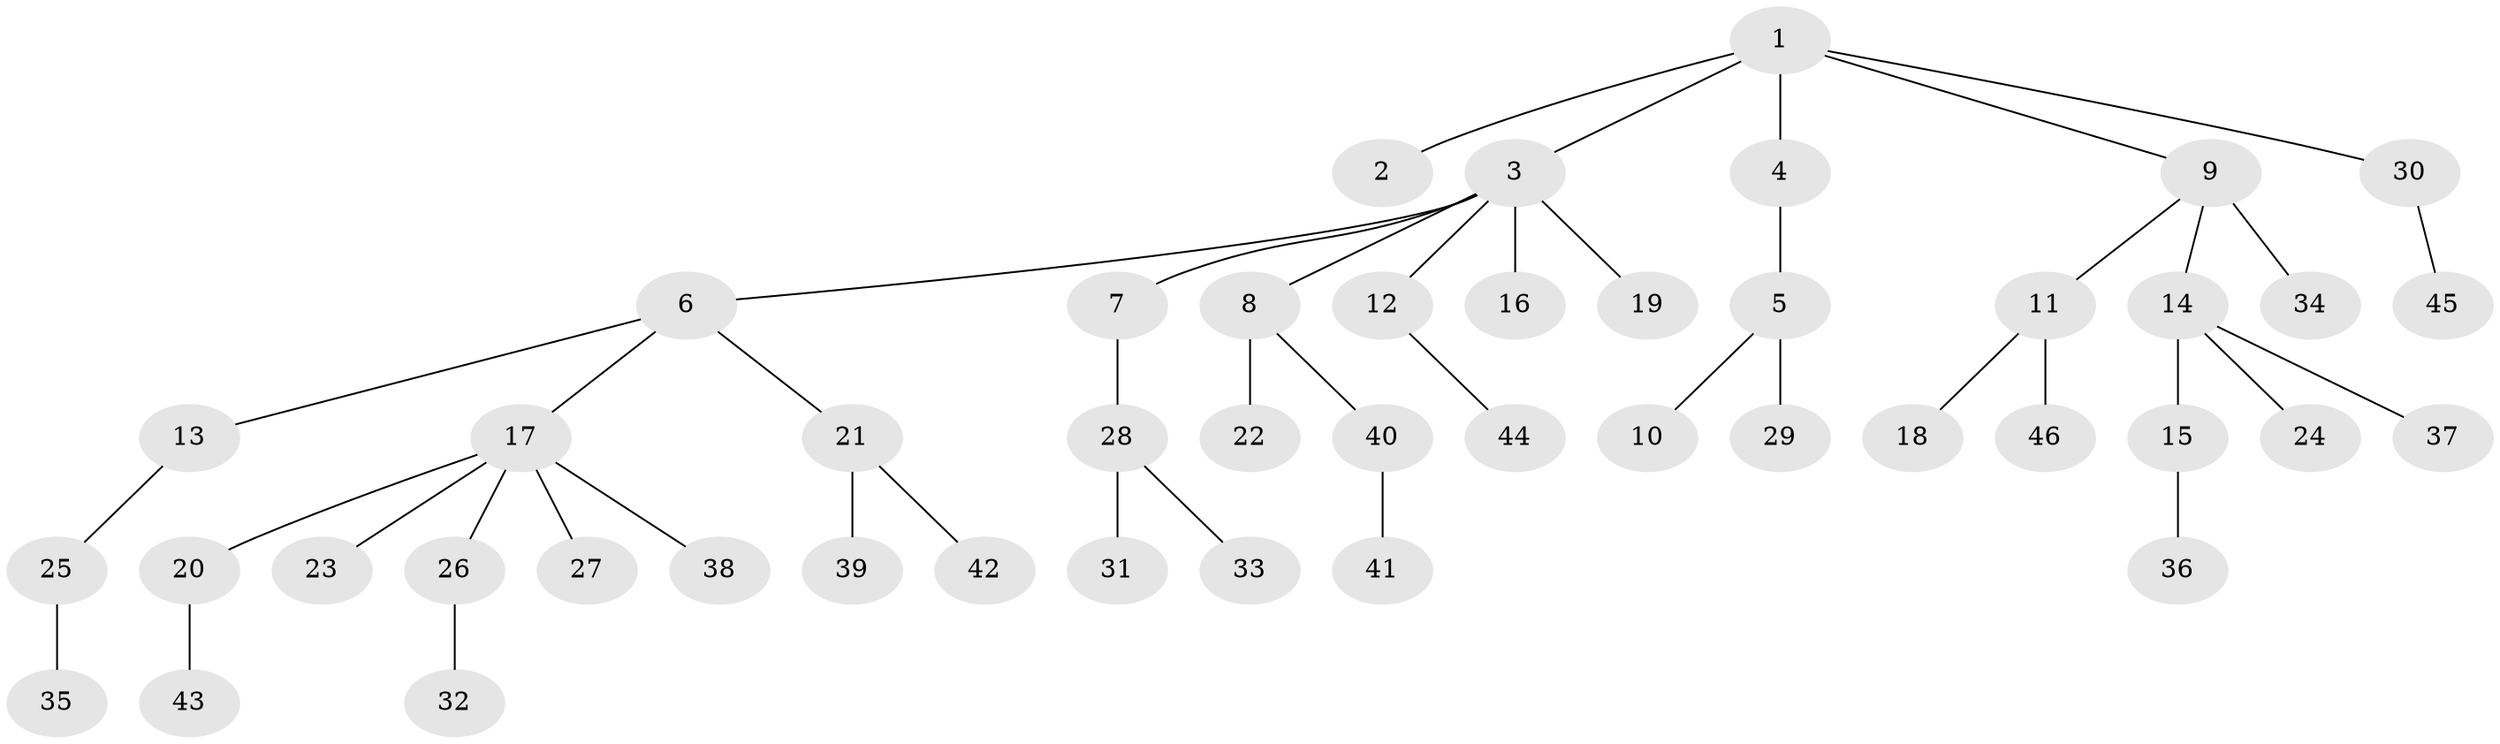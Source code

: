 // original degree distribution, {6: 0.034482758620689655, 2: 0.28735632183908044, 7: 0.011494252873563218, 3: 0.08045977011494253, 1: 0.4942528735632184, 4: 0.08045977011494253, 5: 0.011494252873563218}
// Generated by graph-tools (version 1.1) at 2025/37/03/09/25 02:37:08]
// undirected, 46 vertices, 45 edges
graph export_dot {
graph [start="1"]
  node [color=gray90,style=filled];
  1;
  2;
  3;
  4;
  5;
  6;
  7;
  8;
  9;
  10;
  11;
  12;
  13;
  14;
  15;
  16;
  17;
  18;
  19;
  20;
  21;
  22;
  23;
  24;
  25;
  26;
  27;
  28;
  29;
  30;
  31;
  32;
  33;
  34;
  35;
  36;
  37;
  38;
  39;
  40;
  41;
  42;
  43;
  44;
  45;
  46;
  1 -- 2 [weight=1.0];
  1 -- 3 [weight=1.0];
  1 -- 4 [weight=1.0];
  1 -- 9 [weight=1.0];
  1 -- 30 [weight=1.0];
  3 -- 6 [weight=1.0];
  3 -- 7 [weight=1.0];
  3 -- 8 [weight=1.0];
  3 -- 12 [weight=1.0];
  3 -- 16 [weight=3.0];
  3 -- 19 [weight=1.0];
  4 -- 5 [weight=1.0];
  5 -- 10 [weight=1.0];
  5 -- 29 [weight=1.0];
  6 -- 13 [weight=1.0];
  6 -- 17 [weight=1.0];
  6 -- 21 [weight=1.0];
  7 -- 28 [weight=1.0];
  8 -- 22 [weight=2.0];
  8 -- 40 [weight=1.0];
  9 -- 11 [weight=1.0];
  9 -- 14 [weight=1.0];
  9 -- 34 [weight=3.0];
  11 -- 18 [weight=1.0];
  11 -- 46 [weight=1.0];
  12 -- 44 [weight=1.0];
  13 -- 25 [weight=1.0];
  14 -- 15 [weight=1.0];
  14 -- 24 [weight=1.0];
  14 -- 37 [weight=2.0];
  15 -- 36 [weight=1.0];
  17 -- 20 [weight=1.0];
  17 -- 23 [weight=1.0];
  17 -- 26 [weight=1.0];
  17 -- 27 [weight=1.0];
  17 -- 38 [weight=1.0];
  20 -- 43 [weight=1.0];
  21 -- 39 [weight=1.0];
  21 -- 42 [weight=1.0];
  25 -- 35 [weight=1.0];
  26 -- 32 [weight=1.0];
  28 -- 31 [weight=1.0];
  28 -- 33 [weight=1.0];
  30 -- 45 [weight=1.0];
  40 -- 41 [weight=1.0];
}
